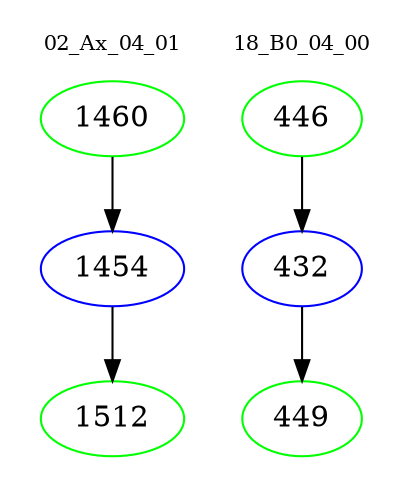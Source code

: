digraph{
subgraph cluster_0 {
color = white
label = "02_Ax_04_01";
fontsize=10;
T0_1460 [label="1460", color="green"]
T0_1460 -> T0_1454 [color="black"]
T0_1454 [label="1454", color="blue"]
T0_1454 -> T0_1512 [color="black"]
T0_1512 [label="1512", color="green"]
}
subgraph cluster_1 {
color = white
label = "18_B0_04_00";
fontsize=10;
T1_446 [label="446", color="green"]
T1_446 -> T1_432 [color="black"]
T1_432 [label="432", color="blue"]
T1_432 -> T1_449 [color="black"]
T1_449 [label="449", color="green"]
}
}
